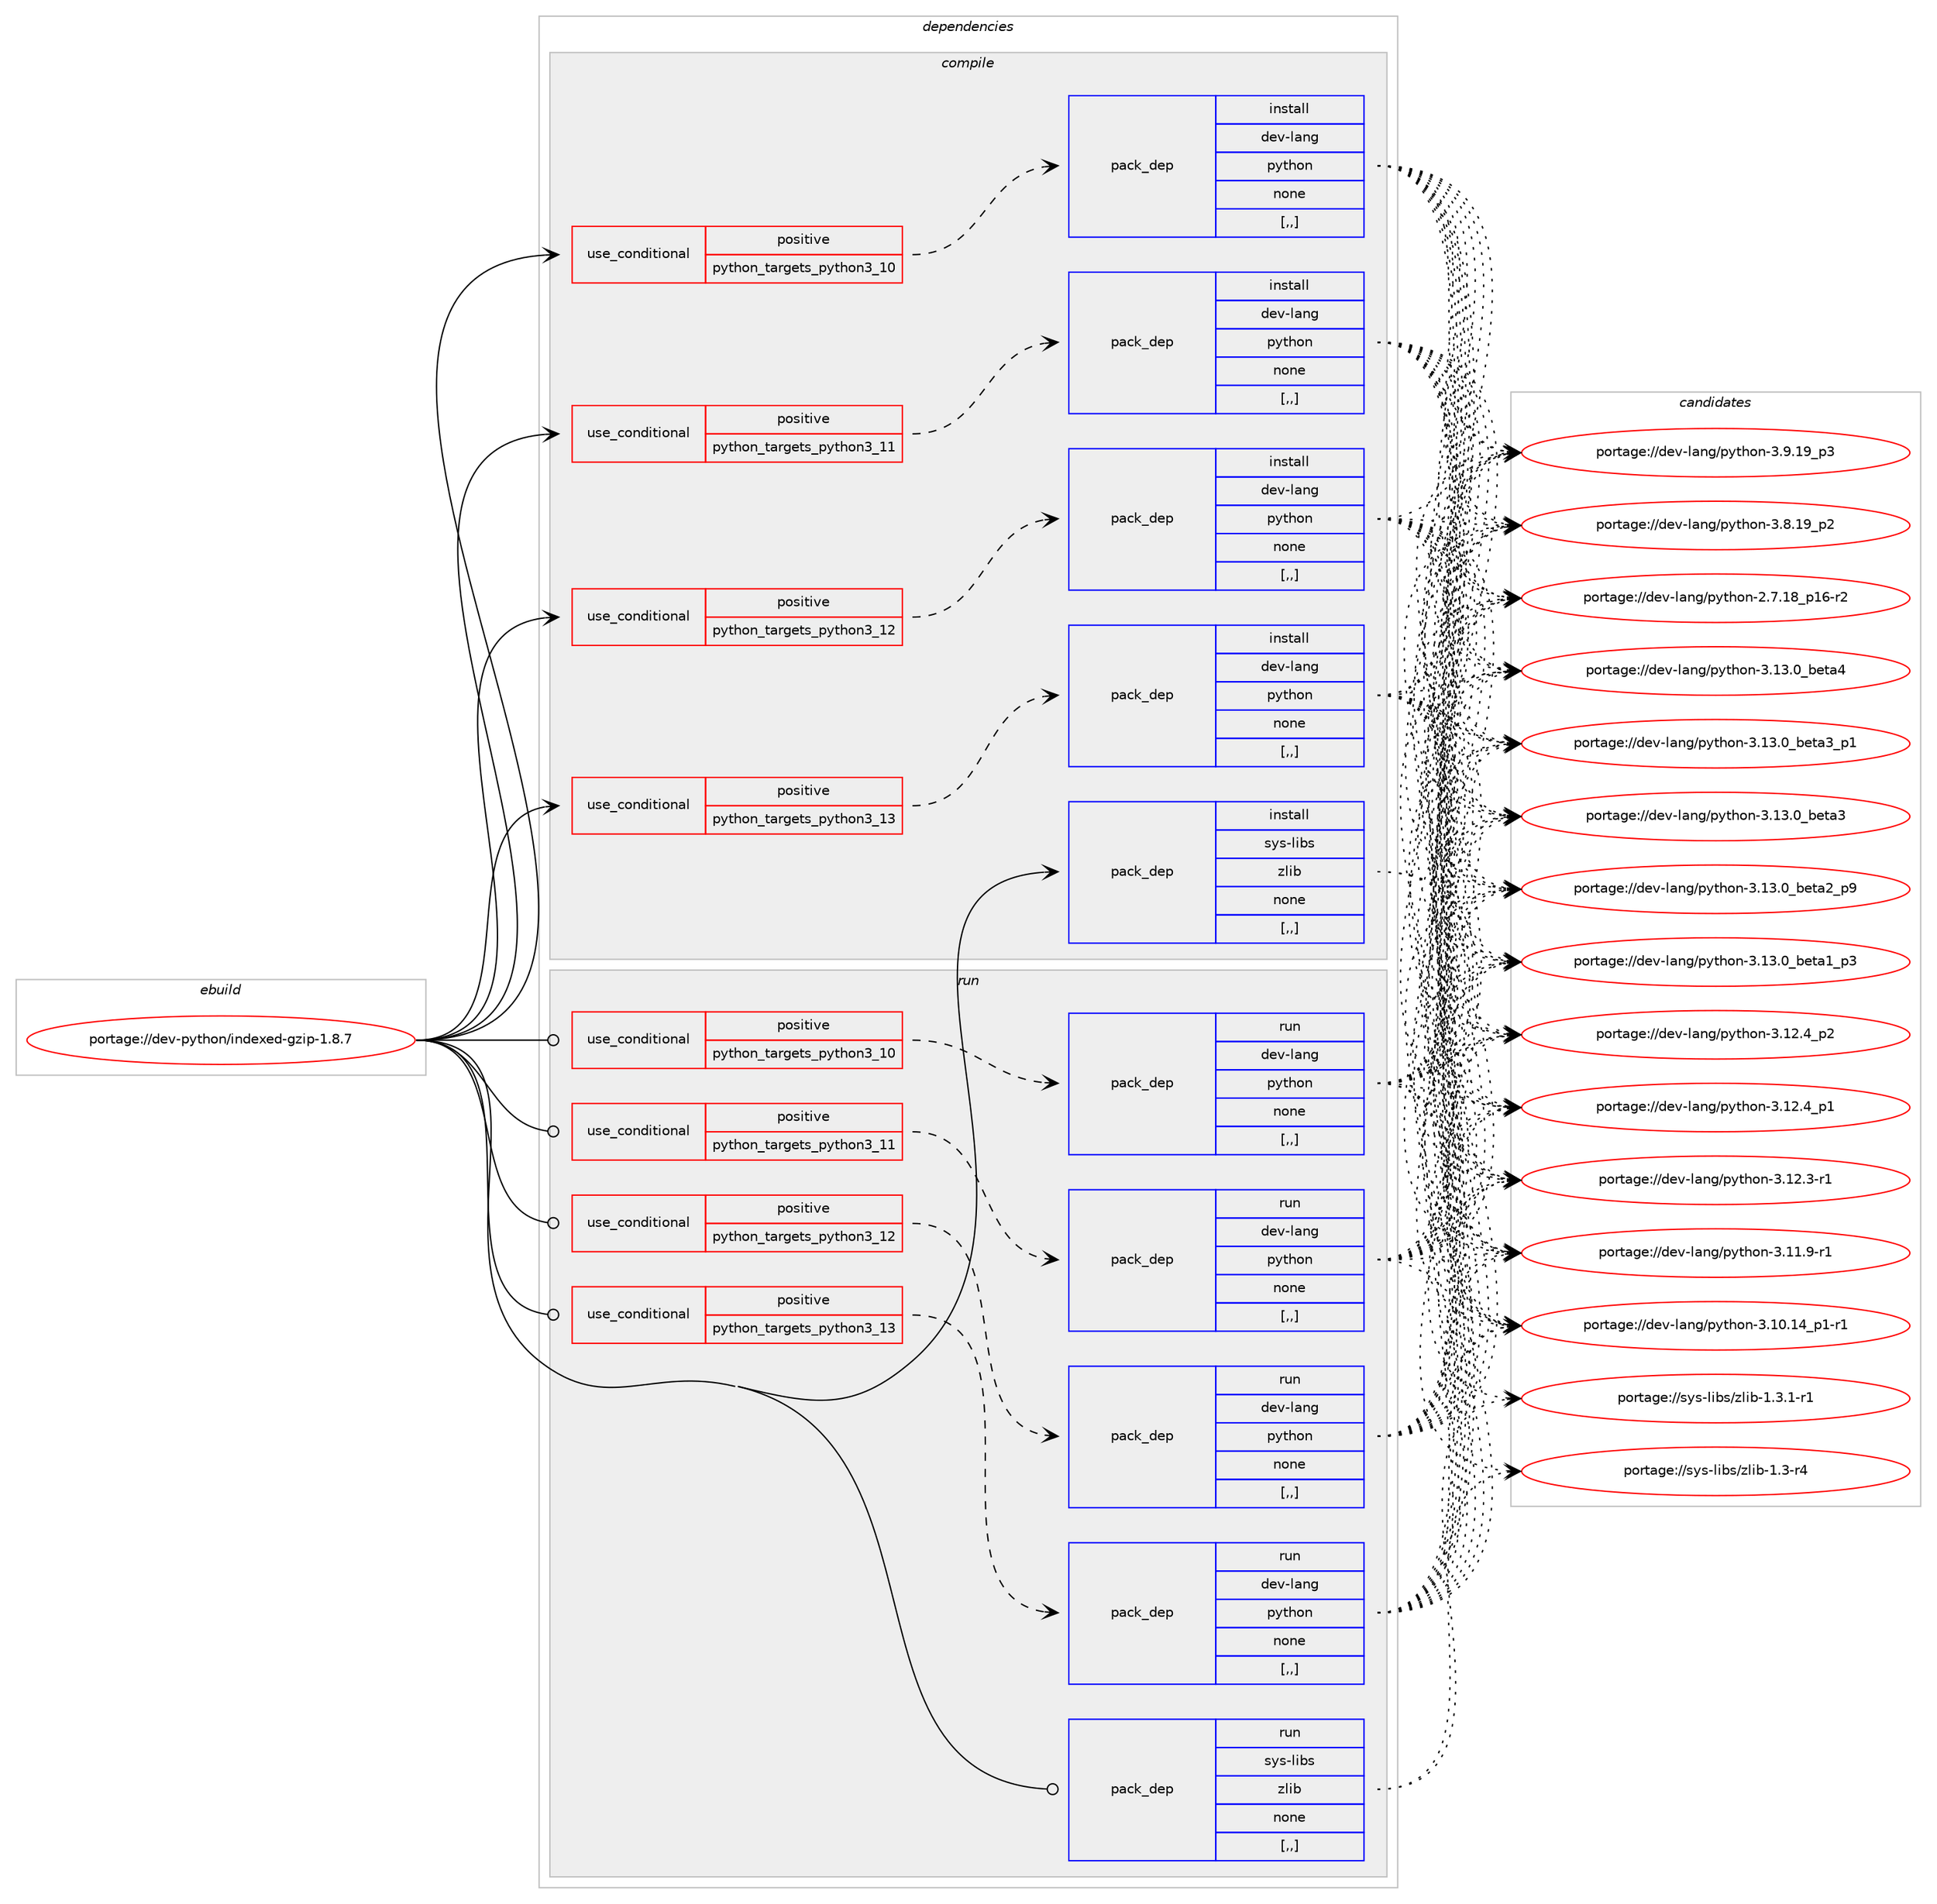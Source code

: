digraph prolog {

# *************
# Graph options
# *************

newrank=true;
concentrate=true;
compound=true;
graph [rankdir=LR,fontname=Helvetica,fontsize=10,ranksep=1.5];#, ranksep=2.5, nodesep=0.2];
edge  [arrowhead=vee];
node  [fontname=Helvetica,fontsize=10];

# **********
# The ebuild
# **********

subgraph cluster_leftcol {
color=gray;
label=<<i>ebuild</i>>;
id [label="portage://dev-python/indexed-gzip-1.8.7", color=red, width=4, href="../dev-python/indexed-gzip-1.8.7.svg"];
}

# ****************
# The dependencies
# ****************

subgraph cluster_midcol {
color=gray;
label=<<i>dependencies</i>>;
subgraph cluster_compile {
fillcolor="#eeeeee";
style=filled;
label=<<i>compile</i>>;
subgraph cond33678 {
dependency148583 [label=<<TABLE BORDER="0" CELLBORDER="1" CELLSPACING="0" CELLPADDING="4"><TR><TD ROWSPAN="3" CELLPADDING="10">use_conditional</TD></TR><TR><TD>positive</TD></TR><TR><TD>python_targets_python3_10</TD></TR></TABLE>>, shape=none, color=red];
subgraph pack113655 {
dependency148584 [label=<<TABLE BORDER="0" CELLBORDER="1" CELLSPACING="0" CELLPADDING="4" WIDTH="220"><TR><TD ROWSPAN="6" CELLPADDING="30">pack_dep</TD></TR><TR><TD WIDTH="110">install</TD></TR><TR><TD>dev-lang</TD></TR><TR><TD>python</TD></TR><TR><TD>none</TD></TR><TR><TD>[,,]</TD></TR></TABLE>>, shape=none, color=blue];
}
dependency148583:e -> dependency148584:w [weight=20,style="dashed",arrowhead="vee"];
}
id:e -> dependency148583:w [weight=20,style="solid",arrowhead="vee"];
subgraph cond33679 {
dependency148585 [label=<<TABLE BORDER="0" CELLBORDER="1" CELLSPACING="0" CELLPADDING="4"><TR><TD ROWSPAN="3" CELLPADDING="10">use_conditional</TD></TR><TR><TD>positive</TD></TR><TR><TD>python_targets_python3_11</TD></TR></TABLE>>, shape=none, color=red];
subgraph pack113656 {
dependency148586 [label=<<TABLE BORDER="0" CELLBORDER="1" CELLSPACING="0" CELLPADDING="4" WIDTH="220"><TR><TD ROWSPAN="6" CELLPADDING="30">pack_dep</TD></TR><TR><TD WIDTH="110">install</TD></TR><TR><TD>dev-lang</TD></TR><TR><TD>python</TD></TR><TR><TD>none</TD></TR><TR><TD>[,,]</TD></TR></TABLE>>, shape=none, color=blue];
}
dependency148585:e -> dependency148586:w [weight=20,style="dashed",arrowhead="vee"];
}
id:e -> dependency148585:w [weight=20,style="solid",arrowhead="vee"];
subgraph cond33680 {
dependency148587 [label=<<TABLE BORDER="0" CELLBORDER="1" CELLSPACING="0" CELLPADDING="4"><TR><TD ROWSPAN="3" CELLPADDING="10">use_conditional</TD></TR><TR><TD>positive</TD></TR><TR><TD>python_targets_python3_12</TD></TR></TABLE>>, shape=none, color=red];
subgraph pack113657 {
dependency148588 [label=<<TABLE BORDER="0" CELLBORDER="1" CELLSPACING="0" CELLPADDING="4" WIDTH="220"><TR><TD ROWSPAN="6" CELLPADDING="30">pack_dep</TD></TR><TR><TD WIDTH="110">install</TD></TR><TR><TD>dev-lang</TD></TR><TR><TD>python</TD></TR><TR><TD>none</TD></TR><TR><TD>[,,]</TD></TR></TABLE>>, shape=none, color=blue];
}
dependency148587:e -> dependency148588:w [weight=20,style="dashed",arrowhead="vee"];
}
id:e -> dependency148587:w [weight=20,style="solid",arrowhead="vee"];
subgraph cond33681 {
dependency148589 [label=<<TABLE BORDER="0" CELLBORDER="1" CELLSPACING="0" CELLPADDING="4"><TR><TD ROWSPAN="3" CELLPADDING="10">use_conditional</TD></TR><TR><TD>positive</TD></TR><TR><TD>python_targets_python3_13</TD></TR></TABLE>>, shape=none, color=red];
subgraph pack113658 {
dependency148590 [label=<<TABLE BORDER="0" CELLBORDER="1" CELLSPACING="0" CELLPADDING="4" WIDTH="220"><TR><TD ROWSPAN="6" CELLPADDING="30">pack_dep</TD></TR><TR><TD WIDTH="110">install</TD></TR><TR><TD>dev-lang</TD></TR><TR><TD>python</TD></TR><TR><TD>none</TD></TR><TR><TD>[,,]</TD></TR></TABLE>>, shape=none, color=blue];
}
dependency148589:e -> dependency148590:w [weight=20,style="dashed",arrowhead="vee"];
}
id:e -> dependency148589:w [weight=20,style="solid",arrowhead="vee"];
subgraph pack113659 {
dependency148591 [label=<<TABLE BORDER="0" CELLBORDER="1" CELLSPACING="0" CELLPADDING="4" WIDTH="220"><TR><TD ROWSPAN="6" CELLPADDING="30">pack_dep</TD></TR><TR><TD WIDTH="110">install</TD></TR><TR><TD>sys-libs</TD></TR><TR><TD>zlib</TD></TR><TR><TD>none</TD></TR><TR><TD>[,,]</TD></TR></TABLE>>, shape=none, color=blue];
}
id:e -> dependency148591:w [weight=20,style="solid",arrowhead="vee"];
}
subgraph cluster_compileandrun {
fillcolor="#eeeeee";
style=filled;
label=<<i>compile and run</i>>;
}
subgraph cluster_run {
fillcolor="#eeeeee";
style=filled;
label=<<i>run</i>>;
subgraph cond33682 {
dependency148592 [label=<<TABLE BORDER="0" CELLBORDER="1" CELLSPACING="0" CELLPADDING="4"><TR><TD ROWSPAN="3" CELLPADDING="10">use_conditional</TD></TR><TR><TD>positive</TD></TR><TR><TD>python_targets_python3_10</TD></TR></TABLE>>, shape=none, color=red];
subgraph pack113660 {
dependency148593 [label=<<TABLE BORDER="0" CELLBORDER="1" CELLSPACING="0" CELLPADDING="4" WIDTH="220"><TR><TD ROWSPAN="6" CELLPADDING="30">pack_dep</TD></TR><TR><TD WIDTH="110">run</TD></TR><TR><TD>dev-lang</TD></TR><TR><TD>python</TD></TR><TR><TD>none</TD></TR><TR><TD>[,,]</TD></TR></TABLE>>, shape=none, color=blue];
}
dependency148592:e -> dependency148593:w [weight=20,style="dashed",arrowhead="vee"];
}
id:e -> dependency148592:w [weight=20,style="solid",arrowhead="odot"];
subgraph cond33683 {
dependency148594 [label=<<TABLE BORDER="0" CELLBORDER="1" CELLSPACING="0" CELLPADDING="4"><TR><TD ROWSPAN="3" CELLPADDING="10">use_conditional</TD></TR><TR><TD>positive</TD></TR><TR><TD>python_targets_python3_11</TD></TR></TABLE>>, shape=none, color=red];
subgraph pack113661 {
dependency148595 [label=<<TABLE BORDER="0" CELLBORDER="1" CELLSPACING="0" CELLPADDING="4" WIDTH="220"><TR><TD ROWSPAN="6" CELLPADDING="30">pack_dep</TD></TR><TR><TD WIDTH="110">run</TD></TR><TR><TD>dev-lang</TD></TR><TR><TD>python</TD></TR><TR><TD>none</TD></TR><TR><TD>[,,]</TD></TR></TABLE>>, shape=none, color=blue];
}
dependency148594:e -> dependency148595:w [weight=20,style="dashed",arrowhead="vee"];
}
id:e -> dependency148594:w [weight=20,style="solid",arrowhead="odot"];
subgraph cond33684 {
dependency148596 [label=<<TABLE BORDER="0" CELLBORDER="1" CELLSPACING="0" CELLPADDING="4"><TR><TD ROWSPAN="3" CELLPADDING="10">use_conditional</TD></TR><TR><TD>positive</TD></TR><TR><TD>python_targets_python3_12</TD></TR></TABLE>>, shape=none, color=red];
subgraph pack113662 {
dependency148597 [label=<<TABLE BORDER="0" CELLBORDER="1" CELLSPACING="0" CELLPADDING="4" WIDTH="220"><TR><TD ROWSPAN="6" CELLPADDING="30">pack_dep</TD></TR><TR><TD WIDTH="110">run</TD></TR><TR><TD>dev-lang</TD></TR><TR><TD>python</TD></TR><TR><TD>none</TD></TR><TR><TD>[,,]</TD></TR></TABLE>>, shape=none, color=blue];
}
dependency148596:e -> dependency148597:w [weight=20,style="dashed",arrowhead="vee"];
}
id:e -> dependency148596:w [weight=20,style="solid",arrowhead="odot"];
subgraph cond33685 {
dependency148598 [label=<<TABLE BORDER="0" CELLBORDER="1" CELLSPACING="0" CELLPADDING="4"><TR><TD ROWSPAN="3" CELLPADDING="10">use_conditional</TD></TR><TR><TD>positive</TD></TR><TR><TD>python_targets_python3_13</TD></TR></TABLE>>, shape=none, color=red];
subgraph pack113663 {
dependency148599 [label=<<TABLE BORDER="0" CELLBORDER="1" CELLSPACING="0" CELLPADDING="4" WIDTH="220"><TR><TD ROWSPAN="6" CELLPADDING="30">pack_dep</TD></TR><TR><TD WIDTH="110">run</TD></TR><TR><TD>dev-lang</TD></TR><TR><TD>python</TD></TR><TR><TD>none</TD></TR><TR><TD>[,,]</TD></TR></TABLE>>, shape=none, color=blue];
}
dependency148598:e -> dependency148599:w [weight=20,style="dashed",arrowhead="vee"];
}
id:e -> dependency148598:w [weight=20,style="solid",arrowhead="odot"];
subgraph pack113664 {
dependency148600 [label=<<TABLE BORDER="0" CELLBORDER="1" CELLSPACING="0" CELLPADDING="4" WIDTH="220"><TR><TD ROWSPAN="6" CELLPADDING="30">pack_dep</TD></TR><TR><TD WIDTH="110">run</TD></TR><TR><TD>sys-libs</TD></TR><TR><TD>zlib</TD></TR><TR><TD>none</TD></TR><TR><TD>[,,]</TD></TR></TABLE>>, shape=none, color=blue];
}
id:e -> dependency148600:w [weight=20,style="solid",arrowhead="odot"];
}
}

# **************
# The candidates
# **************

subgraph cluster_choices {
rank=same;
color=gray;
label=<<i>candidates</i>>;

subgraph choice113655 {
color=black;
nodesep=1;
choice1001011184510897110103471121211161041111104551464951464895981011169752 [label="portage://dev-lang/python-3.13.0_beta4", color=red, width=4,href="../dev-lang/python-3.13.0_beta4.svg"];
choice10010111845108971101034711212111610411111045514649514648959810111697519511249 [label="portage://dev-lang/python-3.13.0_beta3_p1", color=red, width=4,href="../dev-lang/python-3.13.0_beta3_p1.svg"];
choice1001011184510897110103471121211161041111104551464951464895981011169751 [label="portage://dev-lang/python-3.13.0_beta3", color=red, width=4,href="../dev-lang/python-3.13.0_beta3.svg"];
choice10010111845108971101034711212111610411111045514649514648959810111697509511257 [label="portage://dev-lang/python-3.13.0_beta2_p9", color=red, width=4,href="../dev-lang/python-3.13.0_beta2_p9.svg"];
choice10010111845108971101034711212111610411111045514649514648959810111697499511251 [label="portage://dev-lang/python-3.13.0_beta1_p3", color=red, width=4,href="../dev-lang/python-3.13.0_beta1_p3.svg"];
choice100101118451089711010347112121116104111110455146495046529511250 [label="portage://dev-lang/python-3.12.4_p2", color=red, width=4,href="../dev-lang/python-3.12.4_p2.svg"];
choice100101118451089711010347112121116104111110455146495046529511249 [label="portage://dev-lang/python-3.12.4_p1", color=red, width=4,href="../dev-lang/python-3.12.4_p1.svg"];
choice100101118451089711010347112121116104111110455146495046514511449 [label="portage://dev-lang/python-3.12.3-r1", color=red, width=4,href="../dev-lang/python-3.12.3-r1.svg"];
choice100101118451089711010347112121116104111110455146494946574511449 [label="portage://dev-lang/python-3.11.9-r1", color=red, width=4,href="../dev-lang/python-3.11.9-r1.svg"];
choice100101118451089711010347112121116104111110455146494846495295112494511449 [label="portage://dev-lang/python-3.10.14_p1-r1", color=red, width=4,href="../dev-lang/python-3.10.14_p1-r1.svg"];
choice100101118451089711010347112121116104111110455146574649579511251 [label="portage://dev-lang/python-3.9.19_p3", color=red, width=4,href="../dev-lang/python-3.9.19_p3.svg"];
choice100101118451089711010347112121116104111110455146564649579511250 [label="portage://dev-lang/python-3.8.19_p2", color=red, width=4,href="../dev-lang/python-3.8.19_p2.svg"];
choice100101118451089711010347112121116104111110455046554649569511249544511450 [label="portage://dev-lang/python-2.7.18_p16-r2", color=red, width=4,href="../dev-lang/python-2.7.18_p16-r2.svg"];
dependency148584:e -> choice1001011184510897110103471121211161041111104551464951464895981011169752:w [style=dotted,weight="100"];
dependency148584:e -> choice10010111845108971101034711212111610411111045514649514648959810111697519511249:w [style=dotted,weight="100"];
dependency148584:e -> choice1001011184510897110103471121211161041111104551464951464895981011169751:w [style=dotted,weight="100"];
dependency148584:e -> choice10010111845108971101034711212111610411111045514649514648959810111697509511257:w [style=dotted,weight="100"];
dependency148584:e -> choice10010111845108971101034711212111610411111045514649514648959810111697499511251:w [style=dotted,weight="100"];
dependency148584:e -> choice100101118451089711010347112121116104111110455146495046529511250:w [style=dotted,weight="100"];
dependency148584:e -> choice100101118451089711010347112121116104111110455146495046529511249:w [style=dotted,weight="100"];
dependency148584:e -> choice100101118451089711010347112121116104111110455146495046514511449:w [style=dotted,weight="100"];
dependency148584:e -> choice100101118451089711010347112121116104111110455146494946574511449:w [style=dotted,weight="100"];
dependency148584:e -> choice100101118451089711010347112121116104111110455146494846495295112494511449:w [style=dotted,weight="100"];
dependency148584:e -> choice100101118451089711010347112121116104111110455146574649579511251:w [style=dotted,weight="100"];
dependency148584:e -> choice100101118451089711010347112121116104111110455146564649579511250:w [style=dotted,weight="100"];
dependency148584:e -> choice100101118451089711010347112121116104111110455046554649569511249544511450:w [style=dotted,weight="100"];
}
subgraph choice113656 {
color=black;
nodesep=1;
choice1001011184510897110103471121211161041111104551464951464895981011169752 [label="portage://dev-lang/python-3.13.0_beta4", color=red, width=4,href="../dev-lang/python-3.13.0_beta4.svg"];
choice10010111845108971101034711212111610411111045514649514648959810111697519511249 [label="portage://dev-lang/python-3.13.0_beta3_p1", color=red, width=4,href="../dev-lang/python-3.13.0_beta3_p1.svg"];
choice1001011184510897110103471121211161041111104551464951464895981011169751 [label="portage://dev-lang/python-3.13.0_beta3", color=red, width=4,href="../dev-lang/python-3.13.0_beta3.svg"];
choice10010111845108971101034711212111610411111045514649514648959810111697509511257 [label="portage://dev-lang/python-3.13.0_beta2_p9", color=red, width=4,href="../dev-lang/python-3.13.0_beta2_p9.svg"];
choice10010111845108971101034711212111610411111045514649514648959810111697499511251 [label="portage://dev-lang/python-3.13.0_beta1_p3", color=red, width=4,href="../dev-lang/python-3.13.0_beta1_p3.svg"];
choice100101118451089711010347112121116104111110455146495046529511250 [label="portage://dev-lang/python-3.12.4_p2", color=red, width=4,href="../dev-lang/python-3.12.4_p2.svg"];
choice100101118451089711010347112121116104111110455146495046529511249 [label="portage://dev-lang/python-3.12.4_p1", color=red, width=4,href="../dev-lang/python-3.12.4_p1.svg"];
choice100101118451089711010347112121116104111110455146495046514511449 [label="portage://dev-lang/python-3.12.3-r1", color=red, width=4,href="../dev-lang/python-3.12.3-r1.svg"];
choice100101118451089711010347112121116104111110455146494946574511449 [label="portage://dev-lang/python-3.11.9-r1", color=red, width=4,href="../dev-lang/python-3.11.9-r1.svg"];
choice100101118451089711010347112121116104111110455146494846495295112494511449 [label="portage://dev-lang/python-3.10.14_p1-r1", color=red, width=4,href="../dev-lang/python-3.10.14_p1-r1.svg"];
choice100101118451089711010347112121116104111110455146574649579511251 [label="portage://dev-lang/python-3.9.19_p3", color=red, width=4,href="../dev-lang/python-3.9.19_p3.svg"];
choice100101118451089711010347112121116104111110455146564649579511250 [label="portage://dev-lang/python-3.8.19_p2", color=red, width=4,href="../dev-lang/python-3.8.19_p2.svg"];
choice100101118451089711010347112121116104111110455046554649569511249544511450 [label="portage://dev-lang/python-2.7.18_p16-r2", color=red, width=4,href="../dev-lang/python-2.7.18_p16-r2.svg"];
dependency148586:e -> choice1001011184510897110103471121211161041111104551464951464895981011169752:w [style=dotted,weight="100"];
dependency148586:e -> choice10010111845108971101034711212111610411111045514649514648959810111697519511249:w [style=dotted,weight="100"];
dependency148586:e -> choice1001011184510897110103471121211161041111104551464951464895981011169751:w [style=dotted,weight="100"];
dependency148586:e -> choice10010111845108971101034711212111610411111045514649514648959810111697509511257:w [style=dotted,weight="100"];
dependency148586:e -> choice10010111845108971101034711212111610411111045514649514648959810111697499511251:w [style=dotted,weight="100"];
dependency148586:e -> choice100101118451089711010347112121116104111110455146495046529511250:w [style=dotted,weight="100"];
dependency148586:e -> choice100101118451089711010347112121116104111110455146495046529511249:w [style=dotted,weight="100"];
dependency148586:e -> choice100101118451089711010347112121116104111110455146495046514511449:w [style=dotted,weight="100"];
dependency148586:e -> choice100101118451089711010347112121116104111110455146494946574511449:w [style=dotted,weight="100"];
dependency148586:e -> choice100101118451089711010347112121116104111110455146494846495295112494511449:w [style=dotted,weight="100"];
dependency148586:e -> choice100101118451089711010347112121116104111110455146574649579511251:w [style=dotted,weight="100"];
dependency148586:e -> choice100101118451089711010347112121116104111110455146564649579511250:w [style=dotted,weight="100"];
dependency148586:e -> choice100101118451089711010347112121116104111110455046554649569511249544511450:w [style=dotted,weight="100"];
}
subgraph choice113657 {
color=black;
nodesep=1;
choice1001011184510897110103471121211161041111104551464951464895981011169752 [label="portage://dev-lang/python-3.13.0_beta4", color=red, width=4,href="../dev-lang/python-3.13.0_beta4.svg"];
choice10010111845108971101034711212111610411111045514649514648959810111697519511249 [label="portage://dev-lang/python-3.13.0_beta3_p1", color=red, width=4,href="../dev-lang/python-3.13.0_beta3_p1.svg"];
choice1001011184510897110103471121211161041111104551464951464895981011169751 [label="portage://dev-lang/python-3.13.0_beta3", color=red, width=4,href="../dev-lang/python-3.13.0_beta3.svg"];
choice10010111845108971101034711212111610411111045514649514648959810111697509511257 [label="portage://dev-lang/python-3.13.0_beta2_p9", color=red, width=4,href="../dev-lang/python-3.13.0_beta2_p9.svg"];
choice10010111845108971101034711212111610411111045514649514648959810111697499511251 [label="portage://dev-lang/python-3.13.0_beta1_p3", color=red, width=4,href="../dev-lang/python-3.13.0_beta1_p3.svg"];
choice100101118451089711010347112121116104111110455146495046529511250 [label="portage://dev-lang/python-3.12.4_p2", color=red, width=4,href="../dev-lang/python-3.12.4_p2.svg"];
choice100101118451089711010347112121116104111110455146495046529511249 [label="portage://dev-lang/python-3.12.4_p1", color=red, width=4,href="../dev-lang/python-3.12.4_p1.svg"];
choice100101118451089711010347112121116104111110455146495046514511449 [label="portage://dev-lang/python-3.12.3-r1", color=red, width=4,href="../dev-lang/python-3.12.3-r1.svg"];
choice100101118451089711010347112121116104111110455146494946574511449 [label="portage://dev-lang/python-3.11.9-r1", color=red, width=4,href="../dev-lang/python-3.11.9-r1.svg"];
choice100101118451089711010347112121116104111110455146494846495295112494511449 [label="portage://dev-lang/python-3.10.14_p1-r1", color=red, width=4,href="../dev-lang/python-3.10.14_p1-r1.svg"];
choice100101118451089711010347112121116104111110455146574649579511251 [label="portage://dev-lang/python-3.9.19_p3", color=red, width=4,href="../dev-lang/python-3.9.19_p3.svg"];
choice100101118451089711010347112121116104111110455146564649579511250 [label="portage://dev-lang/python-3.8.19_p2", color=red, width=4,href="../dev-lang/python-3.8.19_p2.svg"];
choice100101118451089711010347112121116104111110455046554649569511249544511450 [label="portage://dev-lang/python-2.7.18_p16-r2", color=red, width=4,href="../dev-lang/python-2.7.18_p16-r2.svg"];
dependency148588:e -> choice1001011184510897110103471121211161041111104551464951464895981011169752:w [style=dotted,weight="100"];
dependency148588:e -> choice10010111845108971101034711212111610411111045514649514648959810111697519511249:w [style=dotted,weight="100"];
dependency148588:e -> choice1001011184510897110103471121211161041111104551464951464895981011169751:w [style=dotted,weight="100"];
dependency148588:e -> choice10010111845108971101034711212111610411111045514649514648959810111697509511257:w [style=dotted,weight="100"];
dependency148588:e -> choice10010111845108971101034711212111610411111045514649514648959810111697499511251:w [style=dotted,weight="100"];
dependency148588:e -> choice100101118451089711010347112121116104111110455146495046529511250:w [style=dotted,weight="100"];
dependency148588:e -> choice100101118451089711010347112121116104111110455146495046529511249:w [style=dotted,weight="100"];
dependency148588:e -> choice100101118451089711010347112121116104111110455146495046514511449:w [style=dotted,weight="100"];
dependency148588:e -> choice100101118451089711010347112121116104111110455146494946574511449:w [style=dotted,weight="100"];
dependency148588:e -> choice100101118451089711010347112121116104111110455146494846495295112494511449:w [style=dotted,weight="100"];
dependency148588:e -> choice100101118451089711010347112121116104111110455146574649579511251:w [style=dotted,weight="100"];
dependency148588:e -> choice100101118451089711010347112121116104111110455146564649579511250:w [style=dotted,weight="100"];
dependency148588:e -> choice100101118451089711010347112121116104111110455046554649569511249544511450:w [style=dotted,weight="100"];
}
subgraph choice113658 {
color=black;
nodesep=1;
choice1001011184510897110103471121211161041111104551464951464895981011169752 [label="portage://dev-lang/python-3.13.0_beta4", color=red, width=4,href="../dev-lang/python-3.13.0_beta4.svg"];
choice10010111845108971101034711212111610411111045514649514648959810111697519511249 [label="portage://dev-lang/python-3.13.0_beta3_p1", color=red, width=4,href="../dev-lang/python-3.13.0_beta3_p1.svg"];
choice1001011184510897110103471121211161041111104551464951464895981011169751 [label="portage://dev-lang/python-3.13.0_beta3", color=red, width=4,href="../dev-lang/python-3.13.0_beta3.svg"];
choice10010111845108971101034711212111610411111045514649514648959810111697509511257 [label="portage://dev-lang/python-3.13.0_beta2_p9", color=red, width=4,href="../dev-lang/python-3.13.0_beta2_p9.svg"];
choice10010111845108971101034711212111610411111045514649514648959810111697499511251 [label="portage://dev-lang/python-3.13.0_beta1_p3", color=red, width=4,href="../dev-lang/python-3.13.0_beta1_p3.svg"];
choice100101118451089711010347112121116104111110455146495046529511250 [label="portage://dev-lang/python-3.12.4_p2", color=red, width=4,href="../dev-lang/python-3.12.4_p2.svg"];
choice100101118451089711010347112121116104111110455146495046529511249 [label="portage://dev-lang/python-3.12.4_p1", color=red, width=4,href="../dev-lang/python-3.12.4_p1.svg"];
choice100101118451089711010347112121116104111110455146495046514511449 [label="portage://dev-lang/python-3.12.3-r1", color=red, width=4,href="../dev-lang/python-3.12.3-r1.svg"];
choice100101118451089711010347112121116104111110455146494946574511449 [label="portage://dev-lang/python-3.11.9-r1", color=red, width=4,href="../dev-lang/python-3.11.9-r1.svg"];
choice100101118451089711010347112121116104111110455146494846495295112494511449 [label="portage://dev-lang/python-3.10.14_p1-r1", color=red, width=4,href="../dev-lang/python-3.10.14_p1-r1.svg"];
choice100101118451089711010347112121116104111110455146574649579511251 [label="portage://dev-lang/python-3.9.19_p3", color=red, width=4,href="../dev-lang/python-3.9.19_p3.svg"];
choice100101118451089711010347112121116104111110455146564649579511250 [label="portage://dev-lang/python-3.8.19_p2", color=red, width=4,href="../dev-lang/python-3.8.19_p2.svg"];
choice100101118451089711010347112121116104111110455046554649569511249544511450 [label="portage://dev-lang/python-2.7.18_p16-r2", color=red, width=4,href="../dev-lang/python-2.7.18_p16-r2.svg"];
dependency148590:e -> choice1001011184510897110103471121211161041111104551464951464895981011169752:w [style=dotted,weight="100"];
dependency148590:e -> choice10010111845108971101034711212111610411111045514649514648959810111697519511249:w [style=dotted,weight="100"];
dependency148590:e -> choice1001011184510897110103471121211161041111104551464951464895981011169751:w [style=dotted,weight="100"];
dependency148590:e -> choice10010111845108971101034711212111610411111045514649514648959810111697509511257:w [style=dotted,weight="100"];
dependency148590:e -> choice10010111845108971101034711212111610411111045514649514648959810111697499511251:w [style=dotted,weight="100"];
dependency148590:e -> choice100101118451089711010347112121116104111110455146495046529511250:w [style=dotted,weight="100"];
dependency148590:e -> choice100101118451089711010347112121116104111110455146495046529511249:w [style=dotted,weight="100"];
dependency148590:e -> choice100101118451089711010347112121116104111110455146495046514511449:w [style=dotted,weight="100"];
dependency148590:e -> choice100101118451089711010347112121116104111110455146494946574511449:w [style=dotted,weight="100"];
dependency148590:e -> choice100101118451089711010347112121116104111110455146494846495295112494511449:w [style=dotted,weight="100"];
dependency148590:e -> choice100101118451089711010347112121116104111110455146574649579511251:w [style=dotted,weight="100"];
dependency148590:e -> choice100101118451089711010347112121116104111110455146564649579511250:w [style=dotted,weight="100"];
dependency148590:e -> choice100101118451089711010347112121116104111110455046554649569511249544511450:w [style=dotted,weight="100"];
}
subgraph choice113659 {
color=black;
nodesep=1;
choice115121115451081059811547122108105984549465146494511449 [label="portage://sys-libs/zlib-1.3.1-r1", color=red, width=4,href="../sys-libs/zlib-1.3.1-r1.svg"];
choice11512111545108105981154712210810598454946514511452 [label="portage://sys-libs/zlib-1.3-r4", color=red, width=4,href="../sys-libs/zlib-1.3-r4.svg"];
dependency148591:e -> choice115121115451081059811547122108105984549465146494511449:w [style=dotted,weight="100"];
dependency148591:e -> choice11512111545108105981154712210810598454946514511452:w [style=dotted,weight="100"];
}
subgraph choice113660 {
color=black;
nodesep=1;
choice1001011184510897110103471121211161041111104551464951464895981011169752 [label="portage://dev-lang/python-3.13.0_beta4", color=red, width=4,href="../dev-lang/python-3.13.0_beta4.svg"];
choice10010111845108971101034711212111610411111045514649514648959810111697519511249 [label="portage://dev-lang/python-3.13.0_beta3_p1", color=red, width=4,href="../dev-lang/python-3.13.0_beta3_p1.svg"];
choice1001011184510897110103471121211161041111104551464951464895981011169751 [label="portage://dev-lang/python-3.13.0_beta3", color=red, width=4,href="../dev-lang/python-3.13.0_beta3.svg"];
choice10010111845108971101034711212111610411111045514649514648959810111697509511257 [label="portage://dev-lang/python-3.13.0_beta2_p9", color=red, width=4,href="../dev-lang/python-3.13.0_beta2_p9.svg"];
choice10010111845108971101034711212111610411111045514649514648959810111697499511251 [label="portage://dev-lang/python-3.13.0_beta1_p3", color=red, width=4,href="../dev-lang/python-3.13.0_beta1_p3.svg"];
choice100101118451089711010347112121116104111110455146495046529511250 [label="portage://dev-lang/python-3.12.4_p2", color=red, width=4,href="../dev-lang/python-3.12.4_p2.svg"];
choice100101118451089711010347112121116104111110455146495046529511249 [label="portage://dev-lang/python-3.12.4_p1", color=red, width=4,href="../dev-lang/python-3.12.4_p1.svg"];
choice100101118451089711010347112121116104111110455146495046514511449 [label="portage://dev-lang/python-3.12.3-r1", color=red, width=4,href="../dev-lang/python-3.12.3-r1.svg"];
choice100101118451089711010347112121116104111110455146494946574511449 [label="portage://dev-lang/python-3.11.9-r1", color=red, width=4,href="../dev-lang/python-3.11.9-r1.svg"];
choice100101118451089711010347112121116104111110455146494846495295112494511449 [label="portage://dev-lang/python-3.10.14_p1-r1", color=red, width=4,href="../dev-lang/python-3.10.14_p1-r1.svg"];
choice100101118451089711010347112121116104111110455146574649579511251 [label="portage://dev-lang/python-3.9.19_p3", color=red, width=4,href="../dev-lang/python-3.9.19_p3.svg"];
choice100101118451089711010347112121116104111110455146564649579511250 [label="portage://dev-lang/python-3.8.19_p2", color=red, width=4,href="../dev-lang/python-3.8.19_p2.svg"];
choice100101118451089711010347112121116104111110455046554649569511249544511450 [label="portage://dev-lang/python-2.7.18_p16-r2", color=red, width=4,href="../dev-lang/python-2.7.18_p16-r2.svg"];
dependency148593:e -> choice1001011184510897110103471121211161041111104551464951464895981011169752:w [style=dotted,weight="100"];
dependency148593:e -> choice10010111845108971101034711212111610411111045514649514648959810111697519511249:w [style=dotted,weight="100"];
dependency148593:e -> choice1001011184510897110103471121211161041111104551464951464895981011169751:w [style=dotted,weight="100"];
dependency148593:e -> choice10010111845108971101034711212111610411111045514649514648959810111697509511257:w [style=dotted,weight="100"];
dependency148593:e -> choice10010111845108971101034711212111610411111045514649514648959810111697499511251:w [style=dotted,weight="100"];
dependency148593:e -> choice100101118451089711010347112121116104111110455146495046529511250:w [style=dotted,weight="100"];
dependency148593:e -> choice100101118451089711010347112121116104111110455146495046529511249:w [style=dotted,weight="100"];
dependency148593:e -> choice100101118451089711010347112121116104111110455146495046514511449:w [style=dotted,weight="100"];
dependency148593:e -> choice100101118451089711010347112121116104111110455146494946574511449:w [style=dotted,weight="100"];
dependency148593:e -> choice100101118451089711010347112121116104111110455146494846495295112494511449:w [style=dotted,weight="100"];
dependency148593:e -> choice100101118451089711010347112121116104111110455146574649579511251:w [style=dotted,weight="100"];
dependency148593:e -> choice100101118451089711010347112121116104111110455146564649579511250:w [style=dotted,weight="100"];
dependency148593:e -> choice100101118451089711010347112121116104111110455046554649569511249544511450:w [style=dotted,weight="100"];
}
subgraph choice113661 {
color=black;
nodesep=1;
choice1001011184510897110103471121211161041111104551464951464895981011169752 [label="portage://dev-lang/python-3.13.0_beta4", color=red, width=4,href="../dev-lang/python-3.13.0_beta4.svg"];
choice10010111845108971101034711212111610411111045514649514648959810111697519511249 [label="portage://dev-lang/python-3.13.0_beta3_p1", color=red, width=4,href="../dev-lang/python-3.13.0_beta3_p1.svg"];
choice1001011184510897110103471121211161041111104551464951464895981011169751 [label="portage://dev-lang/python-3.13.0_beta3", color=red, width=4,href="../dev-lang/python-3.13.0_beta3.svg"];
choice10010111845108971101034711212111610411111045514649514648959810111697509511257 [label="portage://dev-lang/python-3.13.0_beta2_p9", color=red, width=4,href="../dev-lang/python-3.13.0_beta2_p9.svg"];
choice10010111845108971101034711212111610411111045514649514648959810111697499511251 [label="portage://dev-lang/python-3.13.0_beta1_p3", color=red, width=4,href="../dev-lang/python-3.13.0_beta1_p3.svg"];
choice100101118451089711010347112121116104111110455146495046529511250 [label="portage://dev-lang/python-3.12.4_p2", color=red, width=4,href="../dev-lang/python-3.12.4_p2.svg"];
choice100101118451089711010347112121116104111110455146495046529511249 [label="portage://dev-lang/python-3.12.4_p1", color=red, width=4,href="../dev-lang/python-3.12.4_p1.svg"];
choice100101118451089711010347112121116104111110455146495046514511449 [label="portage://dev-lang/python-3.12.3-r1", color=red, width=4,href="../dev-lang/python-3.12.3-r1.svg"];
choice100101118451089711010347112121116104111110455146494946574511449 [label="portage://dev-lang/python-3.11.9-r1", color=red, width=4,href="../dev-lang/python-3.11.9-r1.svg"];
choice100101118451089711010347112121116104111110455146494846495295112494511449 [label="portage://dev-lang/python-3.10.14_p1-r1", color=red, width=4,href="../dev-lang/python-3.10.14_p1-r1.svg"];
choice100101118451089711010347112121116104111110455146574649579511251 [label="portage://dev-lang/python-3.9.19_p3", color=red, width=4,href="../dev-lang/python-3.9.19_p3.svg"];
choice100101118451089711010347112121116104111110455146564649579511250 [label="portage://dev-lang/python-3.8.19_p2", color=red, width=4,href="../dev-lang/python-3.8.19_p2.svg"];
choice100101118451089711010347112121116104111110455046554649569511249544511450 [label="portage://dev-lang/python-2.7.18_p16-r2", color=red, width=4,href="../dev-lang/python-2.7.18_p16-r2.svg"];
dependency148595:e -> choice1001011184510897110103471121211161041111104551464951464895981011169752:w [style=dotted,weight="100"];
dependency148595:e -> choice10010111845108971101034711212111610411111045514649514648959810111697519511249:w [style=dotted,weight="100"];
dependency148595:e -> choice1001011184510897110103471121211161041111104551464951464895981011169751:w [style=dotted,weight="100"];
dependency148595:e -> choice10010111845108971101034711212111610411111045514649514648959810111697509511257:w [style=dotted,weight="100"];
dependency148595:e -> choice10010111845108971101034711212111610411111045514649514648959810111697499511251:w [style=dotted,weight="100"];
dependency148595:e -> choice100101118451089711010347112121116104111110455146495046529511250:w [style=dotted,weight="100"];
dependency148595:e -> choice100101118451089711010347112121116104111110455146495046529511249:w [style=dotted,weight="100"];
dependency148595:e -> choice100101118451089711010347112121116104111110455146495046514511449:w [style=dotted,weight="100"];
dependency148595:e -> choice100101118451089711010347112121116104111110455146494946574511449:w [style=dotted,weight="100"];
dependency148595:e -> choice100101118451089711010347112121116104111110455146494846495295112494511449:w [style=dotted,weight="100"];
dependency148595:e -> choice100101118451089711010347112121116104111110455146574649579511251:w [style=dotted,weight="100"];
dependency148595:e -> choice100101118451089711010347112121116104111110455146564649579511250:w [style=dotted,weight="100"];
dependency148595:e -> choice100101118451089711010347112121116104111110455046554649569511249544511450:w [style=dotted,weight="100"];
}
subgraph choice113662 {
color=black;
nodesep=1;
choice1001011184510897110103471121211161041111104551464951464895981011169752 [label="portage://dev-lang/python-3.13.0_beta4", color=red, width=4,href="../dev-lang/python-3.13.0_beta4.svg"];
choice10010111845108971101034711212111610411111045514649514648959810111697519511249 [label="portage://dev-lang/python-3.13.0_beta3_p1", color=red, width=4,href="../dev-lang/python-3.13.0_beta3_p1.svg"];
choice1001011184510897110103471121211161041111104551464951464895981011169751 [label="portage://dev-lang/python-3.13.0_beta3", color=red, width=4,href="../dev-lang/python-3.13.0_beta3.svg"];
choice10010111845108971101034711212111610411111045514649514648959810111697509511257 [label="portage://dev-lang/python-3.13.0_beta2_p9", color=red, width=4,href="../dev-lang/python-3.13.0_beta2_p9.svg"];
choice10010111845108971101034711212111610411111045514649514648959810111697499511251 [label="portage://dev-lang/python-3.13.0_beta1_p3", color=red, width=4,href="../dev-lang/python-3.13.0_beta1_p3.svg"];
choice100101118451089711010347112121116104111110455146495046529511250 [label="portage://dev-lang/python-3.12.4_p2", color=red, width=4,href="../dev-lang/python-3.12.4_p2.svg"];
choice100101118451089711010347112121116104111110455146495046529511249 [label="portage://dev-lang/python-3.12.4_p1", color=red, width=4,href="../dev-lang/python-3.12.4_p1.svg"];
choice100101118451089711010347112121116104111110455146495046514511449 [label="portage://dev-lang/python-3.12.3-r1", color=red, width=4,href="../dev-lang/python-3.12.3-r1.svg"];
choice100101118451089711010347112121116104111110455146494946574511449 [label="portage://dev-lang/python-3.11.9-r1", color=red, width=4,href="../dev-lang/python-3.11.9-r1.svg"];
choice100101118451089711010347112121116104111110455146494846495295112494511449 [label="portage://dev-lang/python-3.10.14_p1-r1", color=red, width=4,href="../dev-lang/python-3.10.14_p1-r1.svg"];
choice100101118451089711010347112121116104111110455146574649579511251 [label="portage://dev-lang/python-3.9.19_p3", color=red, width=4,href="../dev-lang/python-3.9.19_p3.svg"];
choice100101118451089711010347112121116104111110455146564649579511250 [label="portage://dev-lang/python-3.8.19_p2", color=red, width=4,href="../dev-lang/python-3.8.19_p2.svg"];
choice100101118451089711010347112121116104111110455046554649569511249544511450 [label="portage://dev-lang/python-2.7.18_p16-r2", color=red, width=4,href="../dev-lang/python-2.7.18_p16-r2.svg"];
dependency148597:e -> choice1001011184510897110103471121211161041111104551464951464895981011169752:w [style=dotted,weight="100"];
dependency148597:e -> choice10010111845108971101034711212111610411111045514649514648959810111697519511249:w [style=dotted,weight="100"];
dependency148597:e -> choice1001011184510897110103471121211161041111104551464951464895981011169751:w [style=dotted,weight="100"];
dependency148597:e -> choice10010111845108971101034711212111610411111045514649514648959810111697509511257:w [style=dotted,weight="100"];
dependency148597:e -> choice10010111845108971101034711212111610411111045514649514648959810111697499511251:w [style=dotted,weight="100"];
dependency148597:e -> choice100101118451089711010347112121116104111110455146495046529511250:w [style=dotted,weight="100"];
dependency148597:e -> choice100101118451089711010347112121116104111110455146495046529511249:w [style=dotted,weight="100"];
dependency148597:e -> choice100101118451089711010347112121116104111110455146495046514511449:w [style=dotted,weight="100"];
dependency148597:e -> choice100101118451089711010347112121116104111110455146494946574511449:w [style=dotted,weight="100"];
dependency148597:e -> choice100101118451089711010347112121116104111110455146494846495295112494511449:w [style=dotted,weight="100"];
dependency148597:e -> choice100101118451089711010347112121116104111110455146574649579511251:w [style=dotted,weight="100"];
dependency148597:e -> choice100101118451089711010347112121116104111110455146564649579511250:w [style=dotted,weight="100"];
dependency148597:e -> choice100101118451089711010347112121116104111110455046554649569511249544511450:w [style=dotted,weight="100"];
}
subgraph choice113663 {
color=black;
nodesep=1;
choice1001011184510897110103471121211161041111104551464951464895981011169752 [label="portage://dev-lang/python-3.13.0_beta4", color=red, width=4,href="../dev-lang/python-3.13.0_beta4.svg"];
choice10010111845108971101034711212111610411111045514649514648959810111697519511249 [label="portage://dev-lang/python-3.13.0_beta3_p1", color=red, width=4,href="../dev-lang/python-3.13.0_beta3_p1.svg"];
choice1001011184510897110103471121211161041111104551464951464895981011169751 [label="portage://dev-lang/python-3.13.0_beta3", color=red, width=4,href="../dev-lang/python-3.13.0_beta3.svg"];
choice10010111845108971101034711212111610411111045514649514648959810111697509511257 [label="portage://dev-lang/python-3.13.0_beta2_p9", color=red, width=4,href="../dev-lang/python-3.13.0_beta2_p9.svg"];
choice10010111845108971101034711212111610411111045514649514648959810111697499511251 [label="portage://dev-lang/python-3.13.0_beta1_p3", color=red, width=4,href="../dev-lang/python-3.13.0_beta1_p3.svg"];
choice100101118451089711010347112121116104111110455146495046529511250 [label="portage://dev-lang/python-3.12.4_p2", color=red, width=4,href="../dev-lang/python-3.12.4_p2.svg"];
choice100101118451089711010347112121116104111110455146495046529511249 [label="portage://dev-lang/python-3.12.4_p1", color=red, width=4,href="../dev-lang/python-3.12.4_p1.svg"];
choice100101118451089711010347112121116104111110455146495046514511449 [label="portage://dev-lang/python-3.12.3-r1", color=red, width=4,href="../dev-lang/python-3.12.3-r1.svg"];
choice100101118451089711010347112121116104111110455146494946574511449 [label="portage://dev-lang/python-3.11.9-r1", color=red, width=4,href="../dev-lang/python-3.11.9-r1.svg"];
choice100101118451089711010347112121116104111110455146494846495295112494511449 [label="portage://dev-lang/python-3.10.14_p1-r1", color=red, width=4,href="../dev-lang/python-3.10.14_p1-r1.svg"];
choice100101118451089711010347112121116104111110455146574649579511251 [label="portage://dev-lang/python-3.9.19_p3", color=red, width=4,href="../dev-lang/python-3.9.19_p3.svg"];
choice100101118451089711010347112121116104111110455146564649579511250 [label="portage://dev-lang/python-3.8.19_p2", color=red, width=4,href="../dev-lang/python-3.8.19_p2.svg"];
choice100101118451089711010347112121116104111110455046554649569511249544511450 [label="portage://dev-lang/python-2.7.18_p16-r2", color=red, width=4,href="../dev-lang/python-2.7.18_p16-r2.svg"];
dependency148599:e -> choice1001011184510897110103471121211161041111104551464951464895981011169752:w [style=dotted,weight="100"];
dependency148599:e -> choice10010111845108971101034711212111610411111045514649514648959810111697519511249:w [style=dotted,weight="100"];
dependency148599:e -> choice1001011184510897110103471121211161041111104551464951464895981011169751:w [style=dotted,weight="100"];
dependency148599:e -> choice10010111845108971101034711212111610411111045514649514648959810111697509511257:w [style=dotted,weight="100"];
dependency148599:e -> choice10010111845108971101034711212111610411111045514649514648959810111697499511251:w [style=dotted,weight="100"];
dependency148599:e -> choice100101118451089711010347112121116104111110455146495046529511250:w [style=dotted,weight="100"];
dependency148599:e -> choice100101118451089711010347112121116104111110455146495046529511249:w [style=dotted,weight="100"];
dependency148599:e -> choice100101118451089711010347112121116104111110455146495046514511449:w [style=dotted,weight="100"];
dependency148599:e -> choice100101118451089711010347112121116104111110455146494946574511449:w [style=dotted,weight="100"];
dependency148599:e -> choice100101118451089711010347112121116104111110455146494846495295112494511449:w [style=dotted,weight="100"];
dependency148599:e -> choice100101118451089711010347112121116104111110455146574649579511251:w [style=dotted,weight="100"];
dependency148599:e -> choice100101118451089711010347112121116104111110455146564649579511250:w [style=dotted,weight="100"];
dependency148599:e -> choice100101118451089711010347112121116104111110455046554649569511249544511450:w [style=dotted,weight="100"];
}
subgraph choice113664 {
color=black;
nodesep=1;
choice115121115451081059811547122108105984549465146494511449 [label="portage://sys-libs/zlib-1.3.1-r1", color=red, width=4,href="../sys-libs/zlib-1.3.1-r1.svg"];
choice11512111545108105981154712210810598454946514511452 [label="portage://sys-libs/zlib-1.3-r4", color=red, width=4,href="../sys-libs/zlib-1.3-r4.svg"];
dependency148600:e -> choice115121115451081059811547122108105984549465146494511449:w [style=dotted,weight="100"];
dependency148600:e -> choice11512111545108105981154712210810598454946514511452:w [style=dotted,weight="100"];
}
}

}
